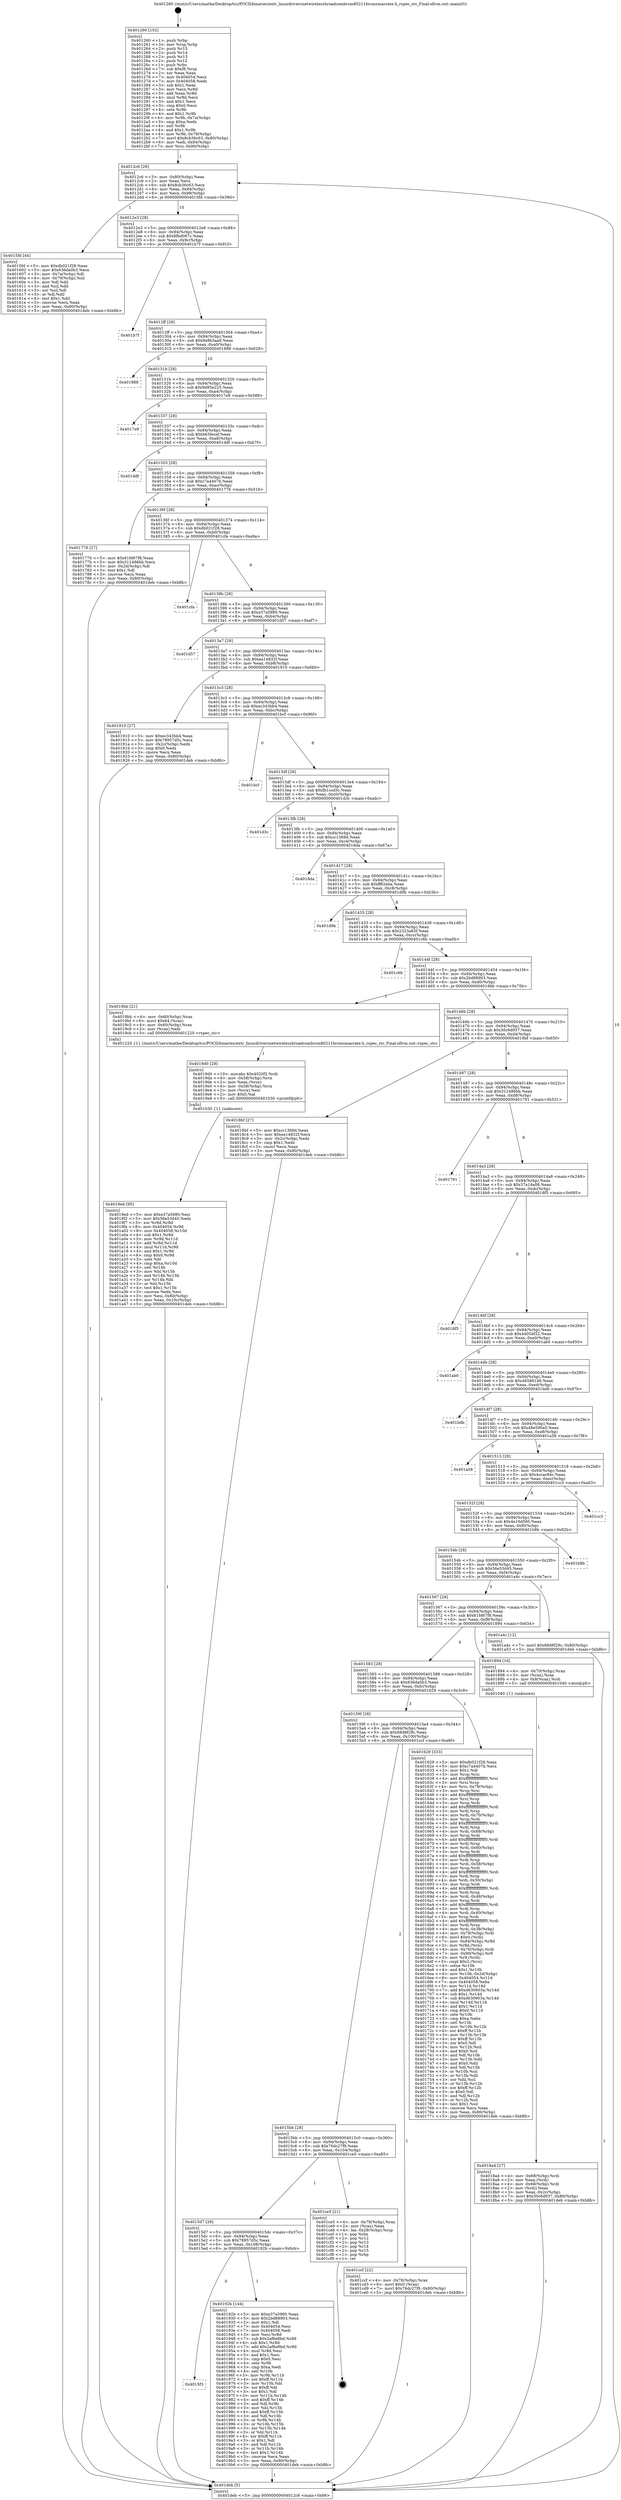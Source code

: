 digraph "0x401260" {
  label = "0x401260 (/mnt/c/Users/mathe/Desktop/tcc/POCII/binaries/extr_linuxdriversnetwirelessbroadcombrcm80211brcmsmacrate.h_rspec_stc_Final-ollvm.out::main(0))"
  labelloc = "t"
  node[shape=record]

  Entry [label="",width=0.3,height=0.3,shape=circle,fillcolor=black,style=filled]
  "0x4012c6" [label="{
     0x4012c6 [29]\l
     | [instrs]\l
     &nbsp;&nbsp;0x4012c6 \<+3\>: mov -0x80(%rbp),%eax\l
     &nbsp;&nbsp;0x4012c9 \<+2\>: mov %eax,%ecx\l
     &nbsp;&nbsp;0x4012cb \<+6\>: sub $0x8cb36c63,%ecx\l
     &nbsp;&nbsp;0x4012d1 \<+6\>: mov %eax,-0x94(%rbp)\l
     &nbsp;&nbsp;0x4012d7 \<+6\>: mov %ecx,-0x98(%rbp)\l
     &nbsp;&nbsp;0x4012dd \<+6\>: je 00000000004015fd \<main+0x39d\>\l
  }"]
  "0x4015fd" [label="{
     0x4015fd [44]\l
     | [instrs]\l
     &nbsp;&nbsp;0x4015fd \<+5\>: mov $0xdb021f28,%eax\l
     &nbsp;&nbsp;0x401602 \<+5\>: mov $0x636da0b3,%ecx\l
     &nbsp;&nbsp;0x401607 \<+3\>: mov -0x7a(%rbp),%dl\l
     &nbsp;&nbsp;0x40160a \<+4\>: mov -0x79(%rbp),%sil\l
     &nbsp;&nbsp;0x40160e \<+3\>: mov %dl,%dil\l
     &nbsp;&nbsp;0x401611 \<+3\>: and %sil,%dil\l
     &nbsp;&nbsp;0x401614 \<+3\>: xor %sil,%dl\l
     &nbsp;&nbsp;0x401617 \<+3\>: or %dl,%dil\l
     &nbsp;&nbsp;0x40161a \<+4\>: test $0x1,%dil\l
     &nbsp;&nbsp;0x40161e \<+3\>: cmovne %ecx,%eax\l
     &nbsp;&nbsp;0x401621 \<+3\>: mov %eax,-0x80(%rbp)\l
     &nbsp;&nbsp;0x401624 \<+5\>: jmp 0000000000401deb \<main+0xb8b\>\l
  }"]
  "0x4012e3" [label="{
     0x4012e3 [28]\l
     | [instrs]\l
     &nbsp;&nbsp;0x4012e3 \<+5\>: jmp 00000000004012e8 \<main+0x88\>\l
     &nbsp;&nbsp;0x4012e8 \<+6\>: mov -0x94(%rbp),%eax\l
     &nbsp;&nbsp;0x4012ee \<+5\>: sub $0x8fbd087c,%eax\l
     &nbsp;&nbsp;0x4012f3 \<+6\>: mov %eax,-0x9c(%rbp)\l
     &nbsp;&nbsp;0x4012f9 \<+6\>: je 0000000000401b7f \<main+0x91f\>\l
  }"]
  "0x401deb" [label="{
     0x401deb [5]\l
     | [instrs]\l
     &nbsp;&nbsp;0x401deb \<+5\>: jmp 00000000004012c6 \<main+0x66\>\l
  }"]
  "0x401260" [label="{
     0x401260 [102]\l
     | [instrs]\l
     &nbsp;&nbsp;0x401260 \<+1\>: push %rbp\l
     &nbsp;&nbsp;0x401261 \<+3\>: mov %rsp,%rbp\l
     &nbsp;&nbsp;0x401264 \<+2\>: push %r15\l
     &nbsp;&nbsp;0x401266 \<+2\>: push %r14\l
     &nbsp;&nbsp;0x401268 \<+2\>: push %r13\l
     &nbsp;&nbsp;0x40126a \<+2\>: push %r12\l
     &nbsp;&nbsp;0x40126c \<+1\>: push %rbx\l
     &nbsp;&nbsp;0x40126d \<+7\>: sub $0xf8,%rsp\l
     &nbsp;&nbsp;0x401274 \<+2\>: xor %eax,%eax\l
     &nbsp;&nbsp;0x401276 \<+7\>: mov 0x404054,%ecx\l
     &nbsp;&nbsp;0x40127d \<+7\>: mov 0x404058,%edx\l
     &nbsp;&nbsp;0x401284 \<+3\>: sub $0x1,%eax\l
     &nbsp;&nbsp;0x401287 \<+3\>: mov %ecx,%r8d\l
     &nbsp;&nbsp;0x40128a \<+3\>: add %eax,%r8d\l
     &nbsp;&nbsp;0x40128d \<+4\>: imul %r8d,%ecx\l
     &nbsp;&nbsp;0x401291 \<+3\>: and $0x1,%ecx\l
     &nbsp;&nbsp;0x401294 \<+3\>: cmp $0x0,%ecx\l
     &nbsp;&nbsp;0x401297 \<+4\>: sete %r9b\l
     &nbsp;&nbsp;0x40129b \<+4\>: and $0x1,%r9b\l
     &nbsp;&nbsp;0x40129f \<+4\>: mov %r9b,-0x7a(%rbp)\l
     &nbsp;&nbsp;0x4012a3 \<+3\>: cmp $0xa,%edx\l
     &nbsp;&nbsp;0x4012a6 \<+4\>: setl %r9b\l
     &nbsp;&nbsp;0x4012aa \<+4\>: and $0x1,%r9b\l
     &nbsp;&nbsp;0x4012ae \<+4\>: mov %r9b,-0x79(%rbp)\l
     &nbsp;&nbsp;0x4012b2 \<+7\>: movl $0x8cb36c63,-0x80(%rbp)\l
     &nbsp;&nbsp;0x4012b9 \<+6\>: mov %edi,-0x84(%rbp)\l
     &nbsp;&nbsp;0x4012bf \<+7\>: mov %rsi,-0x90(%rbp)\l
  }"]
  Exit [label="",width=0.3,height=0.3,shape=circle,fillcolor=black,style=filled,peripheries=2]
  "0x401b7f" [label="{
     0x401b7f\l
  }", style=dashed]
  "0x4012ff" [label="{
     0x4012ff [28]\l
     | [instrs]\l
     &nbsp;&nbsp;0x4012ff \<+5\>: jmp 0000000000401304 \<main+0xa4\>\l
     &nbsp;&nbsp;0x401304 \<+6\>: mov -0x94(%rbp),%eax\l
     &nbsp;&nbsp;0x40130a \<+5\>: sub $0x9a9b3aa9,%eax\l
     &nbsp;&nbsp;0x40130f \<+6\>: mov %eax,-0xa0(%rbp)\l
     &nbsp;&nbsp;0x401315 \<+6\>: je 0000000000401888 \<main+0x628\>\l
  }"]
  "0x4019ed" [label="{
     0x4019ed [95]\l
     | [instrs]\l
     &nbsp;&nbsp;0x4019ed \<+5\>: mov $0xe37a5980,%esi\l
     &nbsp;&nbsp;0x4019f2 \<+5\>: mov $0x56e53d45,%edx\l
     &nbsp;&nbsp;0x4019f7 \<+3\>: xor %r8d,%r8d\l
     &nbsp;&nbsp;0x4019fa \<+8\>: mov 0x404054,%r9d\l
     &nbsp;&nbsp;0x401a02 \<+8\>: mov 0x404058,%r10d\l
     &nbsp;&nbsp;0x401a0a \<+4\>: sub $0x1,%r8d\l
     &nbsp;&nbsp;0x401a0e \<+3\>: mov %r9d,%r11d\l
     &nbsp;&nbsp;0x401a11 \<+3\>: add %r8d,%r11d\l
     &nbsp;&nbsp;0x401a14 \<+4\>: imul %r11d,%r9d\l
     &nbsp;&nbsp;0x401a18 \<+4\>: and $0x1,%r9d\l
     &nbsp;&nbsp;0x401a1c \<+4\>: cmp $0x0,%r9d\l
     &nbsp;&nbsp;0x401a20 \<+3\>: sete %bl\l
     &nbsp;&nbsp;0x401a23 \<+4\>: cmp $0xa,%r10d\l
     &nbsp;&nbsp;0x401a27 \<+4\>: setl %r14b\l
     &nbsp;&nbsp;0x401a2b \<+3\>: mov %bl,%r15b\l
     &nbsp;&nbsp;0x401a2e \<+3\>: and %r14b,%r15b\l
     &nbsp;&nbsp;0x401a31 \<+3\>: xor %r14b,%bl\l
     &nbsp;&nbsp;0x401a34 \<+3\>: or %bl,%r15b\l
     &nbsp;&nbsp;0x401a37 \<+4\>: test $0x1,%r15b\l
     &nbsp;&nbsp;0x401a3b \<+3\>: cmovne %edx,%esi\l
     &nbsp;&nbsp;0x401a3e \<+3\>: mov %esi,-0x80(%rbp)\l
     &nbsp;&nbsp;0x401a41 \<+6\>: mov %eax,-0x10c(%rbp)\l
     &nbsp;&nbsp;0x401a47 \<+5\>: jmp 0000000000401deb \<main+0xb8b\>\l
  }"]
  "0x401888" [label="{
     0x401888\l
  }", style=dashed]
  "0x40131b" [label="{
     0x40131b [28]\l
     | [instrs]\l
     &nbsp;&nbsp;0x40131b \<+5\>: jmp 0000000000401320 \<main+0xc0\>\l
     &nbsp;&nbsp;0x401320 \<+6\>: mov -0x94(%rbp),%eax\l
     &nbsp;&nbsp;0x401326 \<+5\>: sub $0x9d85e225,%eax\l
     &nbsp;&nbsp;0x40132b \<+6\>: mov %eax,-0xa4(%rbp)\l
     &nbsp;&nbsp;0x401331 \<+6\>: je 00000000004017e9 \<main+0x589\>\l
  }"]
  "0x4019d0" [label="{
     0x4019d0 [29]\l
     | [instrs]\l
     &nbsp;&nbsp;0x4019d0 \<+10\>: movabs $0x4020f2,%rdi\l
     &nbsp;&nbsp;0x4019da \<+4\>: mov -0x58(%rbp),%rcx\l
     &nbsp;&nbsp;0x4019de \<+2\>: mov %eax,(%rcx)\l
     &nbsp;&nbsp;0x4019e0 \<+4\>: mov -0x58(%rbp),%rcx\l
     &nbsp;&nbsp;0x4019e4 \<+2\>: mov (%rcx),%esi\l
     &nbsp;&nbsp;0x4019e6 \<+2\>: mov $0x0,%al\l
     &nbsp;&nbsp;0x4019e8 \<+5\>: call 0000000000401030 \<printf@plt\>\l
     | [calls]\l
     &nbsp;&nbsp;0x401030 \{1\} (unknown)\l
  }"]
  "0x4017e9" [label="{
     0x4017e9\l
  }", style=dashed]
  "0x401337" [label="{
     0x401337 [28]\l
     | [instrs]\l
     &nbsp;&nbsp;0x401337 \<+5\>: jmp 000000000040133c \<main+0xdc\>\l
     &nbsp;&nbsp;0x40133c \<+6\>: mov -0x94(%rbp),%eax\l
     &nbsp;&nbsp;0x401342 \<+5\>: sub $0xb63fecef,%eax\l
     &nbsp;&nbsp;0x401347 \<+6\>: mov %eax,-0xa8(%rbp)\l
     &nbsp;&nbsp;0x40134d \<+6\>: je 0000000000401ddf \<main+0xb7f\>\l
  }"]
  "0x4015f3" [label="{
     0x4015f3\l
  }", style=dashed]
  "0x401ddf" [label="{
     0x401ddf\l
  }", style=dashed]
  "0x401353" [label="{
     0x401353 [28]\l
     | [instrs]\l
     &nbsp;&nbsp;0x401353 \<+5\>: jmp 0000000000401358 \<main+0xf8\>\l
     &nbsp;&nbsp;0x401358 \<+6\>: mov -0x94(%rbp),%eax\l
     &nbsp;&nbsp;0x40135e \<+5\>: sub $0xc7a4407b,%eax\l
     &nbsp;&nbsp;0x401363 \<+6\>: mov %eax,-0xac(%rbp)\l
     &nbsp;&nbsp;0x401369 \<+6\>: je 0000000000401776 \<main+0x516\>\l
  }"]
  "0x40192b" [label="{
     0x40192b [144]\l
     | [instrs]\l
     &nbsp;&nbsp;0x40192b \<+5\>: mov $0xe37a5980,%eax\l
     &nbsp;&nbsp;0x401930 \<+5\>: mov $0x2bd88903,%ecx\l
     &nbsp;&nbsp;0x401935 \<+2\>: mov $0x1,%dl\l
     &nbsp;&nbsp;0x401937 \<+7\>: mov 0x404054,%esi\l
     &nbsp;&nbsp;0x40193e \<+7\>: mov 0x404058,%edi\l
     &nbsp;&nbsp;0x401945 \<+3\>: mov %esi,%r8d\l
     &nbsp;&nbsp;0x401948 \<+7\>: sub $0x2af6e8bd,%r8d\l
     &nbsp;&nbsp;0x40194f \<+4\>: sub $0x1,%r8d\l
     &nbsp;&nbsp;0x401953 \<+7\>: add $0x2af6e8bd,%r8d\l
     &nbsp;&nbsp;0x40195a \<+4\>: imul %r8d,%esi\l
     &nbsp;&nbsp;0x40195e \<+3\>: and $0x1,%esi\l
     &nbsp;&nbsp;0x401961 \<+3\>: cmp $0x0,%esi\l
     &nbsp;&nbsp;0x401964 \<+4\>: sete %r9b\l
     &nbsp;&nbsp;0x401968 \<+3\>: cmp $0xa,%edi\l
     &nbsp;&nbsp;0x40196b \<+4\>: setl %r10b\l
     &nbsp;&nbsp;0x40196f \<+3\>: mov %r9b,%r11b\l
     &nbsp;&nbsp;0x401972 \<+4\>: xor $0xff,%r11b\l
     &nbsp;&nbsp;0x401976 \<+3\>: mov %r10b,%bl\l
     &nbsp;&nbsp;0x401979 \<+3\>: xor $0xff,%bl\l
     &nbsp;&nbsp;0x40197c \<+3\>: xor $0x1,%dl\l
     &nbsp;&nbsp;0x40197f \<+3\>: mov %r11b,%r14b\l
     &nbsp;&nbsp;0x401982 \<+4\>: and $0xff,%r14b\l
     &nbsp;&nbsp;0x401986 \<+3\>: and %dl,%r9b\l
     &nbsp;&nbsp;0x401989 \<+3\>: mov %bl,%r15b\l
     &nbsp;&nbsp;0x40198c \<+4\>: and $0xff,%r15b\l
     &nbsp;&nbsp;0x401990 \<+3\>: and %dl,%r10b\l
     &nbsp;&nbsp;0x401993 \<+3\>: or %r9b,%r14b\l
     &nbsp;&nbsp;0x401996 \<+3\>: or %r10b,%r15b\l
     &nbsp;&nbsp;0x401999 \<+3\>: xor %r15b,%r14b\l
     &nbsp;&nbsp;0x40199c \<+3\>: or %bl,%r11b\l
     &nbsp;&nbsp;0x40199f \<+4\>: xor $0xff,%r11b\l
     &nbsp;&nbsp;0x4019a3 \<+3\>: or $0x1,%dl\l
     &nbsp;&nbsp;0x4019a6 \<+3\>: and %dl,%r11b\l
     &nbsp;&nbsp;0x4019a9 \<+3\>: or %r11b,%r14b\l
     &nbsp;&nbsp;0x4019ac \<+4\>: test $0x1,%r14b\l
     &nbsp;&nbsp;0x4019b0 \<+3\>: cmovne %ecx,%eax\l
     &nbsp;&nbsp;0x4019b3 \<+3\>: mov %eax,-0x80(%rbp)\l
     &nbsp;&nbsp;0x4019b6 \<+5\>: jmp 0000000000401deb \<main+0xb8b\>\l
  }"]
  "0x401776" [label="{
     0x401776 [27]\l
     | [instrs]\l
     &nbsp;&nbsp;0x401776 \<+5\>: mov $0x61fd67f8,%eax\l
     &nbsp;&nbsp;0x40177b \<+5\>: mov $0x312486bb,%ecx\l
     &nbsp;&nbsp;0x401780 \<+3\>: mov -0x2d(%rbp),%dl\l
     &nbsp;&nbsp;0x401783 \<+3\>: test $0x1,%dl\l
     &nbsp;&nbsp;0x401786 \<+3\>: cmovne %ecx,%eax\l
     &nbsp;&nbsp;0x401789 \<+3\>: mov %eax,-0x80(%rbp)\l
     &nbsp;&nbsp;0x40178c \<+5\>: jmp 0000000000401deb \<main+0xb8b\>\l
  }"]
  "0x40136f" [label="{
     0x40136f [28]\l
     | [instrs]\l
     &nbsp;&nbsp;0x40136f \<+5\>: jmp 0000000000401374 \<main+0x114\>\l
     &nbsp;&nbsp;0x401374 \<+6\>: mov -0x94(%rbp),%eax\l
     &nbsp;&nbsp;0x40137a \<+5\>: sub $0xdb021f28,%eax\l
     &nbsp;&nbsp;0x40137f \<+6\>: mov %eax,-0xb0(%rbp)\l
     &nbsp;&nbsp;0x401385 \<+6\>: je 0000000000401cfa \<main+0xa9a\>\l
  }"]
  "0x4015d7" [label="{
     0x4015d7 [28]\l
     | [instrs]\l
     &nbsp;&nbsp;0x4015d7 \<+5\>: jmp 00000000004015dc \<main+0x37c\>\l
     &nbsp;&nbsp;0x4015dc \<+6\>: mov -0x94(%rbp),%eax\l
     &nbsp;&nbsp;0x4015e2 \<+5\>: sub $0x78957d5c,%eax\l
     &nbsp;&nbsp;0x4015e7 \<+6\>: mov %eax,-0x108(%rbp)\l
     &nbsp;&nbsp;0x4015ed \<+6\>: je 000000000040192b \<main+0x6cb\>\l
  }"]
  "0x401cfa" [label="{
     0x401cfa\l
  }", style=dashed]
  "0x40138b" [label="{
     0x40138b [28]\l
     | [instrs]\l
     &nbsp;&nbsp;0x40138b \<+5\>: jmp 0000000000401390 \<main+0x130\>\l
     &nbsp;&nbsp;0x401390 \<+6\>: mov -0x94(%rbp),%eax\l
     &nbsp;&nbsp;0x401396 \<+5\>: sub $0xe37a5980,%eax\l
     &nbsp;&nbsp;0x40139b \<+6\>: mov %eax,-0xb4(%rbp)\l
     &nbsp;&nbsp;0x4013a1 \<+6\>: je 0000000000401d57 \<main+0xaf7\>\l
  }"]
  "0x401ce5" [label="{
     0x401ce5 [21]\l
     | [instrs]\l
     &nbsp;&nbsp;0x401ce5 \<+4\>: mov -0x78(%rbp),%rax\l
     &nbsp;&nbsp;0x401ce9 \<+2\>: mov (%rax),%eax\l
     &nbsp;&nbsp;0x401ceb \<+4\>: lea -0x28(%rbp),%rsp\l
     &nbsp;&nbsp;0x401cef \<+1\>: pop %rbx\l
     &nbsp;&nbsp;0x401cf0 \<+2\>: pop %r12\l
     &nbsp;&nbsp;0x401cf2 \<+2\>: pop %r13\l
     &nbsp;&nbsp;0x401cf4 \<+2\>: pop %r14\l
     &nbsp;&nbsp;0x401cf6 \<+2\>: pop %r15\l
     &nbsp;&nbsp;0x401cf8 \<+1\>: pop %rbp\l
     &nbsp;&nbsp;0x401cf9 \<+1\>: ret\l
  }"]
  "0x401d57" [label="{
     0x401d57\l
  }", style=dashed]
  "0x4013a7" [label="{
     0x4013a7 [28]\l
     | [instrs]\l
     &nbsp;&nbsp;0x4013a7 \<+5\>: jmp 00000000004013ac \<main+0x14c\>\l
     &nbsp;&nbsp;0x4013ac \<+6\>: mov -0x94(%rbp),%eax\l
     &nbsp;&nbsp;0x4013b2 \<+5\>: sub $0xea14832f,%eax\l
     &nbsp;&nbsp;0x4013b7 \<+6\>: mov %eax,-0xb8(%rbp)\l
     &nbsp;&nbsp;0x4013bd \<+6\>: je 0000000000401910 \<main+0x6b0\>\l
  }"]
  "0x4015bb" [label="{
     0x4015bb [28]\l
     | [instrs]\l
     &nbsp;&nbsp;0x4015bb \<+5\>: jmp 00000000004015c0 \<main+0x360\>\l
     &nbsp;&nbsp;0x4015c0 \<+6\>: mov -0x94(%rbp),%eax\l
     &nbsp;&nbsp;0x4015c6 \<+5\>: sub $0x76dc27f9,%eax\l
     &nbsp;&nbsp;0x4015cb \<+6\>: mov %eax,-0x104(%rbp)\l
     &nbsp;&nbsp;0x4015d1 \<+6\>: je 0000000000401ce5 \<main+0xa85\>\l
  }"]
  "0x401910" [label="{
     0x401910 [27]\l
     | [instrs]\l
     &nbsp;&nbsp;0x401910 \<+5\>: mov $0xec343bb4,%eax\l
     &nbsp;&nbsp;0x401915 \<+5\>: mov $0x78957d5c,%ecx\l
     &nbsp;&nbsp;0x40191a \<+3\>: mov -0x2c(%rbp),%edx\l
     &nbsp;&nbsp;0x40191d \<+3\>: cmp $0x0,%edx\l
     &nbsp;&nbsp;0x401920 \<+3\>: cmove %ecx,%eax\l
     &nbsp;&nbsp;0x401923 \<+3\>: mov %eax,-0x80(%rbp)\l
     &nbsp;&nbsp;0x401926 \<+5\>: jmp 0000000000401deb \<main+0xb8b\>\l
  }"]
  "0x4013c3" [label="{
     0x4013c3 [28]\l
     | [instrs]\l
     &nbsp;&nbsp;0x4013c3 \<+5\>: jmp 00000000004013c8 \<main+0x168\>\l
     &nbsp;&nbsp;0x4013c8 \<+6\>: mov -0x94(%rbp),%eax\l
     &nbsp;&nbsp;0x4013ce \<+5\>: sub $0xec343bb4,%eax\l
     &nbsp;&nbsp;0x4013d3 \<+6\>: mov %eax,-0xbc(%rbp)\l
     &nbsp;&nbsp;0x4013d9 \<+6\>: je 0000000000401bcf \<main+0x96f\>\l
  }"]
  "0x401ccf" [label="{
     0x401ccf [22]\l
     | [instrs]\l
     &nbsp;&nbsp;0x401ccf \<+4\>: mov -0x78(%rbp),%rax\l
     &nbsp;&nbsp;0x401cd3 \<+6\>: movl $0x0,(%rax)\l
     &nbsp;&nbsp;0x401cd9 \<+7\>: movl $0x76dc27f9,-0x80(%rbp)\l
     &nbsp;&nbsp;0x401ce0 \<+5\>: jmp 0000000000401deb \<main+0xb8b\>\l
  }"]
  "0x401bcf" [label="{
     0x401bcf\l
  }", style=dashed]
  "0x4013df" [label="{
     0x4013df [28]\l
     | [instrs]\l
     &nbsp;&nbsp;0x4013df \<+5\>: jmp 00000000004013e4 \<main+0x184\>\l
     &nbsp;&nbsp;0x4013e4 \<+6\>: mov -0x94(%rbp),%eax\l
     &nbsp;&nbsp;0x4013ea \<+5\>: sub $0xfb1ccd5c,%eax\l
     &nbsp;&nbsp;0x4013ef \<+6\>: mov %eax,-0xc0(%rbp)\l
     &nbsp;&nbsp;0x4013f5 \<+6\>: je 0000000000401d3c \<main+0xadc\>\l
  }"]
  "0x4018a4" [label="{
     0x4018a4 [27]\l
     | [instrs]\l
     &nbsp;&nbsp;0x4018a4 \<+4\>: mov -0x68(%rbp),%rdi\l
     &nbsp;&nbsp;0x4018a8 \<+2\>: mov %eax,(%rdi)\l
     &nbsp;&nbsp;0x4018aa \<+4\>: mov -0x68(%rbp),%rdi\l
     &nbsp;&nbsp;0x4018ae \<+2\>: mov (%rdi),%eax\l
     &nbsp;&nbsp;0x4018b0 \<+3\>: mov %eax,-0x2c(%rbp)\l
     &nbsp;&nbsp;0x4018b3 \<+7\>: movl $0x30c6d937,-0x80(%rbp)\l
     &nbsp;&nbsp;0x4018ba \<+5\>: jmp 0000000000401deb \<main+0xb8b\>\l
  }"]
  "0x401d3c" [label="{
     0x401d3c\l
  }", style=dashed]
  "0x4013fb" [label="{
     0x4013fb [28]\l
     | [instrs]\l
     &nbsp;&nbsp;0x4013fb \<+5\>: jmp 0000000000401400 \<main+0x1a0\>\l
     &nbsp;&nbsp;0x401400 \<+6\>: mov -0x94(%rbp),%eax\l
     &nbsp;&nbsp;0x401406 \<+5\>: sub $0xcc1368d,%eax\l
     &nbsp;&nbsp;0x40140b \<+6\>: mov %eax,-0xc4(%rbp)\l
     &nbsp;&nbsp;0x401411 \<+6\>: je 00000000004018da \<main+0x67a\>\l
  }"]
  "0x40159f" [label="{
     0x40159f [28]\l
     | [instrs]\l
     &nbsp;&nbsp;0x40159f \<+5\>: jmp 00000000004015a4 \<main+0x344\>\l
     &nbsp;&nbsp;0x4015a4 \<+6\>: mov -0x94(%rbp),%eax\l
     &nbsp;&nbsp;0x4015aa \<+5\>: sub $0x68d8f29c,%eax\l
     &nbsp;&nbsp;0x4015af \<+6\>: mov %eax,-0x100(%rbp)\l
     &nbsp;&nbsp;0x4015b5 \<+6\>: je 0000000000401ccf \<main+0xa6f\>\l
  }"]
  "0x4018da" [label="{
     0x4018da\l
  }", style=dashed]
  "0x401417" [label="{
     0x401417 [28]\l
     | [instrs]\l
     &nbsp;&nbsp;0x401417 \<+5\>: jmp 000000000040141c \<main+0x1bc\>\l
     &nbsp;&nbsp;0x40141c \<+6\>: mov -0x94(%rbp),%eax\l
     &nbsp;&nbsp;0x401422 \<+5\>: sub $0xff62eba,%eax\l
     &nbsp;&nbsp;0x401427 \<+6\>: mov %eax,-0xc8(%rbp)\l
     &nbsp;&nbsp;0x40142d \<+6\>: je 0000000000401d9b \<main+0xb3b\>\l
  }"]
  "0x401629" [label="{
     0x401629 [333]\l
     | [instrs]\l
     &nbsp;&nbsp;0x401629 \<+5\>: mov $0xdb021f28,%eax\l
     &nbsp;&nbsp;0x40162e \<+5\>: mov $0xc7a4407b,%ecx\l
     &nbsp;&nbsp;0x401633 \<+2\>: mov $0x1,%dl\l
     &nbsp;&nbsp;0x401635 \<+3\>: mov %rsp,%rsi\l
     &nbsp;&nbsp;0x401638 \<+4\>: add $0xfffffffffffffff0,%rsi\l
     &nbsp;&nbsp;0x40163c \<+3\>: mov %rsi,%rsp\l
     &nbsp;&nbsp;0x40163f \<+4\>: mov %rsi,-0x78(%rbp)\l
     &nbsp;&nbsp;0x401643 \<+3\>: mov %rsp,%rsi\l
     &nbsp;&nbsp;0x401646 \<+4\>: add $0xfffffffffffffff0,%rsi\l
     &nbsp;&nbsp;0x40164a \<+3\>: mov %rsi,%rsp\l
     &nbsp;&nbsp;0x40164d \<+3\>: mov %rsp,%rdi\l
     &nbsp;&nbsp;0x401650 \<+4\>: add $0xfffffffffffffff0,%rdi\l
     &nbsp;&nbsp;0x401654 \<+3\>: mov %rdi,%rsp\l
     &nbsp;&nbsp;0x401657 \<+4\>: mov %rdi,-0x70(%rbp)\l
     &nbsp;&nbsp;0x40165b \<+3\>: mov %rsp,%rdi\l
     &nbsp;&nbsp;0x40165e \<+4\>: add $0xfffffffffffffff0,%rdi\l
     &nbsp;&nbsp;0x401662 \<+3\>: mov %rdi,%rsp\l
     &nbsp;&nbsp;0x401665 \<+4\>: mov %rdi,-0x68(%rbp)\l
     &nbsp;&nbsp;0x401669 \<+3\>: mov %rsp,%rdi\l
     &nbsp;&nbsp;0x40166c \<+4\>: add $0xfffffffffffffff0,%rdi\l
     &nbsp;&nbsp;0x401670 \<+3\>: mov %rdi,%rsp\l
     &nbsp;&nbsp;0x401673 \<+4\>: mov %rdi,-0x60(%rbp)\l
     &nbsp;&nbsp;0x401677 \<+3\>: mov %rsp,%rdi\l
     &nbsp;&nbsp;0x40167a \<+4\>: add $0xfffffffffffffff0,%rdi\l
     &nbsp;&nbsp;0x40167e \<+3\>: mov %rdi,%rsp\l
     &nbsp;&nbsp;0x401681 \<+4\>: mov %rdi,-0x58(%rbp)\l
     &nbsp;&nbsp;0x401685 \<+3\>: mov %rsp,%rdi\l
     &nbsp;&nbsp;0x401688 \<+4\>: add $0xfffffffffffffff0,%rdi\l
     &nbsp;&nbsp;0x40168c \<+3\>: mov %rdi,%rsp\l
     &nbsp;&nbsp;0x40168f \<+4\>: mov %rdi,-0x50(%rbp)\l
     &nbsp;&nbsp;0x401693 \<+3\>: mov %rsp,%rdi\l
     &nbsp;&nbsp;0x401696 \<+4\>: add $0xfffffffffffffff0,%rdi\l
     &nbsp;&nbsp;0x40169a \<+3\>: mov %rdi,%rsp\l
     &nbsp;&nbsp;0x40169d \<+4\>: mov %rdi,-0x48(%rbp)\l
     &nbsp;&nbsp;0x4016a1 \<+3\>: mov %rsp,%rdi\l
     &nbsp;&nbsp;0x4016a4 \<+4\>: add $0xfffffffffffffff0,%rdi\l
     &nbsp;&nbsp;0x4016a8 \<+3\>: mov %rdi,%rsp\l
     &nbsp;&nbsp;0x4016ab \<+4\>: mov %rdi,-0x40(%rbp)\l
     &nbsp;&nbsp;0x4016af \<+3\>: mov %rsp,%rdi\l
     &nbsp;&nbsp;0x4016b2 \<+4\>: add $0xfffffffffffffff0,%rdi\l
     &nbsp;&nbsp;0x4016b6 \<+3\>: mov %rdi,%rsp\l
     &nbsp;&nbsp;0x4016b9 \<+4\>: mov %rdi,-0x38(%rbp)\l
     &nbsp;&nbsp;0x4016bd \<+4\>: mov -0x78(%rbp),%rdi\l
     &nbsp;&nbsp;0x4016c1 \<+6\>: movl $0x0,(%rdi)\l
     &nbsp;&nbsp;0x4016c7 \<+7\>: mov -0x84(%rbp),%r8d\l
     &nbsp;&nbsp;0x4016ce \<+3\>: mov %r8d,(%rsi)\l
     &nbsp;&nbsp;0x4016d1 \<+4\>: mov -0x70(%rbp),%rdi\l
     &nbsp;&nbsp;0x4016d5 \<+7\>: mov -0x90(%rbp),%r9\l
     &nbsp;&nbsp;0x4016dc \<+3\>: mov %r9,(%rdi)\l
     &nbsp;&nbsp;0x4016df \<+3\>: cmpl $0x2,(%rsi)\l
     &nbsp;&nbsp;0x4016e2 \<+4\>: setne %r10b\l
     &nbsp;&nbsp;0x4016e6 \<+4\>: and $0x1,%r10b\l
     &nbsp;&nbsp;0x4016ea \<+4\>: mov %r10b,-0x2d(%rbp)\l
     &nbsp;&nbsp;0x4016ee \<+8\>: mov 0x404054,%r11d\l
     &nbsp;&nbsp;0x4016f6 \<+7\>: mov 0x404058,%ebx\l
     &nbsp;&nbsp;0x4016fd \<+3\>: mov %r11d,%r14d\l
     &nbsp;&nbsp;0x401700 \<+7\>: add $0xd630903a,%r14d\l
     &nbsp;&nbsp;0x401707 \<+4\>: sub $0x1,%r14d\l
     &nbsp;&nbsp;0x40170b \<+7\>: sub $0xd630903a,%r14d\l
     &nbsp;&nbsp;0x401712 \<+4\>: imul %r14d,%r11d\l
     &nbsp;&nbsp;0x401716 \<+4\>: and $0x1,%r11d\l
     &nbsp;&nbsp;0x40171a \<+4\>: cmp $0x0,%r11d\l
     &nbsp;&nbsp;0x40171e \<+4\>: sete %r10b\l
     &nbsp;&nbsp;0x401722 \<+3\>: cmp $0xa,%ebx\l
     &nbsp;&nbsp;0x401725 \<+4\>: setl %r15b\l
     &nbsp;&nbsp;0x401729 \<+3\>: mov %r10b,%r12b\l
     &nbsp;&nbsp;0x40172c \<+4\>: xor $0xff,%r12b\l
     &nbsp;&nbsp;0x401730 \<+3\>: mov %r15b,%r13b\l
     &nbsp;&nbsp;0x401733 \<+4\>: xor $0xff,%r13b\l
     &nbsp;&nbsp;0x401737 \<+3\>: xor $0x0,%dl\l
     &nbsp;&nbsp;0x40173a \<+3\>: mov %r12b,%sil\l
     &nbsp;&nbsp;0x40173d \<+4\>: and $0x0,%sil\l
     &nbsp;&nbsp;0x401741 \<+3\>: and %dl,%r10b\l
     &nbsp;&nbsp;0x401744 \<+3\>: mov %r13b,%dil\l
     &nbsp;&nbsp;0x401747 \<+4\>: and $0x0,%dil\l
     &nbsp;&nbsp;0x40174b \<+3\>: and %dl,%r15b\l
     &nbsp;&nbsp;0x40174e \<+3\>: or %r10b,%sil\l
     &nbsp;&nbsp;0x401751 \<+3\>: or %r15b,%dil\l
     &nbsp;&nbsp;0x401754 \<+3\>: xor %dil,%sil\l
     &nbsp;&nbsp;0x401757 \<+3\>: or %r13b,%r12b\l
     &nbsp;&nbsp;0x40175a \<+4\>: xor $0xff,%r12b\l
     &nbsp;&nbsp;0x40175e \<+3\>: or $0x0,%dl\l
     &nbsp;&nbsp;0x401761 \<+3\>: and %dl,%r12b\l
     &nbsp;&nbsp;0x401764 \<+3\>: or %r12b,%sil\l
     &nbsp;&nbsp;0x401767 \<+4\>: test $0x1,%sil\l
     &nbsp;&nbsp;0x40176b \<+3\>: cmovne %ecx,%eax\l
     &nbsp;&nbsp;0x40176e \<+3\>: mov %eax,-0x80(%rbp)\l
     &nbsp;&nbsp;0x401771 \<+5\>: jmp 0000000000401deb \<main+0xb8b\>\l
  }"]
  "0x401d9b" [label="{
     0x401d9b\l
  }", style=dashed]
  "0x401433" [label="{
     0x401433 [28]\l
     | [instrs]\l
     &nbsp;&nbsp;0x401433 \<+5\>: jmp 0000000000401438 \<main+0x1d8\>\l
     &nbsp;&nbsp;0x401438 \<+6\>: mov -0x94(%rbp),%eax\l
     &nbsp;&nbsp;0x40143e \<+5\>: sub $0x2323a83f,%eax\l
     &nbsp;&nbsp;0x401443 \<+6\>: mov %eax,-0xcc(%rbp)\l
     &nbsp;&nbsp;0x401449 \<+6\>: je 0000000000401c6b \<main+0xa0b\>\l
  }"]
  "0x401583" [label="{
     0x401583 [28]\l
     | [instrs]\l
     &nbsp;&nbsp;0x401583 \<+5\>: jmp 0000000000401588 \<main+0x328\>\l
     &nbsp;&nbsp;0x401588 \<+6\>: mov -0x94(%rbp),%eax\l
     &nbsp;&nbsp;0x40158e \<+5\>: sub $0x636da0b3,%eax\l
     &nbsp;&nbsp;0x401593 \<+6\>: mov %eax,-0xfc(%rbp)\l
     &nbsp;&nbsp;0x401599 \<+6\>: je 0000000000401629 \<main+0x3c9\>\l
  }"]
  "0x401c6b" [label="{
     0x401c6b\l
  }", style=dashed]
  "0x40144f" [label="{
     0x40144f [28]\l
     | [instrs]\l
     &nbsp;&nbsp;0x40144f \<+5\>: jmp 0000000000401454 \<main+0x1f4\>\l
     &nbsp;&nbsp;0x401454 \<+6\>: mov -0x94(%rbp),%eax\l
     &nbsp;&nbsp;0x40145a \<+5\>: sub $0x2bd88903,%eax\l
     &nbsp;&nbsp;0x40145f \<+6\>: mov %eax,-0xd0(%rbp)\l
     &nbsp;&nbsp;0x401465 \<+6\>: je 00000000004019bb \<main+0x75b\>\l
  }"]
  "0x401894" [label="{
     0x401894 [16]\l
     | [instrs]\l
     &nbsp;&nbsp;0x401894 \<+4\>: mov -0x70(%rbp),%rax\l
     &nbsp;&nbsp;0x401898 \<+3\>: mov (%rax),%rax\l
     &nbsp;&nbsp;0x40189b \<+4\>: mov 0x8(%rax),%rdi\l
     &nbsp;&nbsp;0x40189f \<+5\>: call 0000000000401040 \<atoi@plt\>\l
     | [calls]\l
     &nbsp;&nbsp;0x401040 \{1\} (unknown)\l
  }"]
  "0x4019bb" [label="{
     0x4019bb [21]\l
     | [instrs]\l
     &nbsp;&nbsp;0x4019bb \<+4\>: mov -0x60(%rbp),%rax\l
     &nbsp;&nbsp;0x4019bf \<+6\>: movl $0x64,(%rax)\l
     &nbsp;&nbsp;0x4019c5 \<+4\>: mov -0x60(%rbp),%rax\l
     &nbsp;&nbsp;0x4019c9 \<+2\>: mov (%rax),%edi\l
     &nbsp;&nbsp;0x4019cb \<+5\>: call 0000000000401220 \<rspec_stc\>\l
     | [calls]\l
     &nbsp;&nbsp;0x401220 \{1\} (/mnt/c/Users/mathe/Desktop/tcc/POCII/binaries/extr_linuxdriversnetwirelessbroadcombrcm80211brcmsmacrate.h_rspec_stc_Final-ollvm.out::rspec_stc)\l
  }"]
  "0x40146b" [label="{
     0x40146b [28]\l
     | [instrs]\l
     &nbsp;&nbsp;0x40146b \<+5\>: jmp 0000000000401470 \<main+0x210\>\l
     &nbsp;&nbsp;0x401470 \<+6\>: mov -0x94(%rbp),%eax\l
     &nbsp;&nbsp;0x401476 \<+5\>: sub $0x30c6d937,%eax\l
     &nbsp;&nbsp;0x40147b \<+6\>: mov %eax,-0xd4(%rbp)\l
     &nbsp;&nbsp;0x401481 \<+6\>: je 00000000004018bf \<main+0x65f\>\l
  }"]
  "0x401567" [label="{
     0x401567 [28]\l
     | [instrs]\l
     &nbsp;&nbsp;0x401567 \<+5\>: jmp 000000000040156c \<main+0x30c\>\l
     &nbsp;&nbsp;0x40156c \<+6\>: mov -0x94(%rbp),%eax\l
     &nbsp;&nbsp;0x401572 \<+5\>: sub $0x61fd67f8,%eax\l
     &nbsp;&nbsp;0x401577 \<+6\>: mov %eax,-0xf8(%rbp)\l
     &nbsp;&nbsp;0x40157d \<+6\>: je 0000000000401894 \<main+0x634\>\l
  }"]
  "0x4018bf" [label="{
     0x4018bf [27]\l
     | [instrs]\l
     &nbsp;&nbsp;0x4018bf \<+5\>: mov $0xcc1368d,%eax\l
     &nbsp;&nbsp;0x4018c4 \<+5\>: mov $0xea14832f,%ecx\l
     &nbsp;&nbsp;0x4018c9 \<+3\>: mov -0x2c(%rbp),%edx\l
     &nbsp;&nbsp;0x4018cc \<+3\>: cmp $0x1,%edx\l
     &nbsp;&nbsp;0x4018cf \<+3\>: cmovl %ecx,%eax\l
     &nbsp;&nbsp;0x4018d2 \<+3\>: mov %eax,-0x80(%rbp)\l
     &nbsp;&nbsp;0x4018d5 \<+5\>: jmp 0000000000401deb \<main+0xb8b\>\l
  }"]
  "0x401487" [label="{
     0x401487 [28]\l
     | [instrs]\l
     &nbsp;&nbsp;0x401487 \<+5\>: jmp 000000000040148c \<main+0x22c\>\l
     &nbsp;&nbsp;0x40148c \<+6\>: mov -0x94(%rbp),%eax\l
     &nbsp;&nbsp;0x401492 \<+5\>: sub $0x312486bb,%eax\l
     &nbsp;&nbsp;0x401497 \<+6\>: mov %eax,-0xd8(%rbp)\l
     &nbsp;&nbsp;0x40149d \<+6\>: je 0000000000401791 \<main+0x531\>\l
  }"]
  "0x401a4c" [label="{
     0x401a4c [12]\l
     | [instrs]\l
     &nbsp;&nbsp;0x401a4c \<+7\>: movl $0x68d8f29c,-0x80(%rbp)\l
     &nbsp;&nbsp;0x401a53 \<+5\>: jmp 0000000000401deb \<main+0xb8b\>\l
  }"]
  "0x401791" [label="{
     0x401791\l
  }", style=dashed]
  "0x4014a3" [label="{
     0x4014a3 [28]\l
     | [instrs]\l
     &nbsp;&nbsp;0x4014a3 \<+5\>: jmp 00000000004014a8 \<main+0x248\>\l
     &nbsp;&nbsp;0x4014a8 \<+6\>: mov -0x94(%rbp),%eax\l
     &nbsp;&nbsp;0x4014ae \<+5\>: sub $0x37a14a08,%eax\l
     &nbsp;&nbsp;0x4014b3 \<+6\>: mov %eax,-0xdc(%rbp)\l
     &nbsp;&nbsp;0x4014b9 \<+6\>: je 00000000004018f5 \<main+0x695\>\l
  }"]
  "0x40154b" [label="{
     0x40154b [28]\l
     | [instrs]\l
     &nbsp;&nbsp;0x40154b \<+5\>: jmp 0000000000401550 \<main+0x2f0\>\l
     &nbsp;&nbsp;0x401550 \<+6\>: mov -0x94(%rbp),%eax\l
     &nbsp;&nbsp;0x401556 \<+5\>: sub $0x56e53d45,%eax\l
     &nbsp;&nbsp;0x40155b \<+6\>: mov %eax,-0xf4(%rbp)\l
     &nbsp;&nbsp;0x401561 \<+6\>: je 0000000000401a4c \<main+0x7ec\>\l
  }"]
  "0x4018f5" [label="{
     0x4018f5\l
  }", style=dashed]
  "0x4014bf" [label="{
     0x4014bf [28]\l
     | [instrs]\l
     &nbsp;&nbsp;0x4014bf \<+5\>: jmp 00000000004014c4 \<main+0x264\>\l
     &nbsp;&nbsp;0x4014c4 \<+6\>: mov -0x94(%rbp),%eax\l
     &nbsp;&nbsp;0x4014ca \<+5\>: sub $0x4405df22,%eax\l
     &nbsp;&nbsp;0x4014cf \<+6\>: mov %eax,-0xe0(%rbp)\l
     &nbsp;&nbsp;0x4014d5 \<+6\>: je 0000000000401ab0 \<main+0x850\>\l
  }"]
  "0x401b8b" [label="{
     0x401b8b\l
  }", style=dashed]
  "0x401ab0" [label="{
     0x401ab0\l
  }", style=dashed]
  "0x4014db" [label="{
     0x4014db [28]\l
     | [instrs]\l
     &nbsp;&nbsp;0x4014db \<+5\>: jmp 00000000004014e0 \<main+0x280\>\l
     &nbsp;&nbsp;0x4014e0 \<+6\>: mov -0x94(%rbp),%eax\l
     &nbsp;&nbsp;0x4014e6 \<+5\>: sub $0x46588146,%eax\l
     &nbsp;&nbsp;0x4014eb \<+6\>: mov %eax,-0xe4(%rbp)\l
     &nbsp;&nbsp;0x4014f1 \<+6\>: je 0000000000401bdb \<main+0x97b\>\l
  }"]
  "0x40152f" [label="{
     0x40152f [28]\l
     | [instrs]\l
     &nbsp;&nbsp;0x40152f \<+5\>: jmp 0000000000401534 \<main+0x2d4\>\l
     &nbsp;&nbsp;0x401534 \<+6\>: mov -0x94(%rbp),%eax\l
     &nbsp;&nbsp;0x40153a \<+5\>: sub $0x4e16d560,%eax\l
     &nbsp;&nbsp;0x40153f \<+6\>: mov %eax,-0xf0(%rbp)\l
     &nbsp;&nbsp;0x401545 \<+6\>: je 0000000000401b8b \<main+0x92b\>\l
  }"]
  "0x401bdb" [label="{
     0x401bdb\l
  }", style=dashed]
  "0x4014f7" [label="{
     0x4014f7 [28]\l
     | [instrs]\l
     &nbsp;&nbsp;0x4014f7 \<+5\>: jmp 00000000004014fc \<main+0x29c\>\l
     &nbsp;&nbsp;0x4014fc \<+6\>: mov -0x94(%rbp),%eax\l
     &nbsp;&nbsp;0x401502 \<+5\>: sub $0x48e590a5,%eax\l
     &nbsp;&nbsp;0x401507 \<+6\>: mov %eax,-0xe8(%rbp)\l
     &nbsp;&nbsp;0x40150d \<+6\>: je 0000000000401a58 \<main+0x7f8\>\l
  }"]
  "0x401cc3" [label="{
     0x401cc3\l
  }", style=dashed]
  "0x401a58" [label="{
     0x401a58\l
  }", style=dashed]
  "0x401513" [label="{
     0x401513 [28]\l
     | [instrs]\l
     &nbsp;&nbsp;0x401513 \<+5\>: jmp 0000000000401518 \<main+0x2b8\>\l
     &nbsp;&nbsp;0x401518 \<+6\>: mov -0x94(%rbp),%eax\l
     &nbsp;&nbsp;0x40151e \<+5\>: sub $0x4ccac84c,%eax\l
     &nbsp;&nbsp;0x401523 \<+6\>: mov %eax,-0xec(%rbp)\l
     &nbsp;&nbsp;0x401529 \<+6\>: je 0000000000401cc3 \<main+0xa63\>\l
  }"]
  Entry -> "0x401260" [label=" 1"]
  "0x4012c6" -> "0x4015fd" [label=" 1"]
  "0x4012c6" -> "0x4012e3" [label=" 10"]
  "0x4015fd" -> "0x401deb" [label=" 1"]
  "0x401260" -> "0x4012c6" [label=" 1"]
  "0x401deb" -> "0x4012c6" [label=" 10"]
  "0x401ce5" -> Exit [label=" 1"]
  "0x4012e3" -> "0x401b7f" [label=" 0"]
  "0x4012e3" -> "0x4012ff" [label=" 10"]
  "0x401ccf" -> "0x401deb" [label=" 1"]
  "0x4012ff" -> "0x401888" [label=" 0"]
  "0x4012ff" -> "0x40131b" [label=" 10"]
  "0x401a4c" -> "0x401deb" [label=" 1"]
  "0x40131b" -> "0x4017e9" [label=" 0"]
  "0x40131b" -> "0x401337" [label=" 10"]
  "0x4019ed" -> "0x401deb" [label=" 1"]
  "0x401337" -> "0x401ddf" [label=" 0"]
  "0x401337" -> "0x401353" [label=" 10"]
  "0x4019d0" -> "0x4019ed" [label=" 1"]
  "0x401353" -> "0x401776" [label=" 1"]
  "0x401353" -> "0x40136f" [label=" 9"]
  "0x4019bb" -> "0x4019d0" [label=" 1"]
  "0x40136f" -> "0x401cfa" [label=" 0"]
  "0x40136f" -> "0x40138b" [label=" 9"]
  "0x4015d7" -> "0x4015f3" [label=" 0"]
  "0x40138b" -> "0x401d57" [label=" 0"]
  "0x40138b" -> "0x4013a7" [label=" 9"]
  "0x4015d7" -> "0x40192b" [label=" 1"]
  "0x4013a7" -> "0x401910" [label=" 1"]
  "0x4013a7" -> "0x4013c3" [label=" 8"]
  "0x4015bb" -> "0x4015d7" [label=" 1"]
  "0x4013c3" -> "0x401bcf" [label=" 0"]
  "0x4013c3" -> "0x4013df" [label=" 8"]
  "0x4015bb" -> "0x401ce5" [label=" 1"]
  "0x4013df" -> "0x401d3c" [label=" 0"]
  "0x4013df" -> "0x4013fb" [label=" 8"]
  "0x40159f" -> "0x4015bb" [label=" 2"]
  "0x4013fb" -> "0x4018da" [label=" 0"]
  "0x4013fb" -> "0x401417" [label=" 8"]
  "0x40192b" -> "0x401deb" [label=" 1"]
  "0x401417" -> "0x401d9b" [label=" 0"]
  "0x401417" -> "0x401433" [label=" 8"]
  "0x401910" -> "0x401deb" [label=" 1"]
  "0x401433" -> "0x401c6b" [label=" 0"]
  "0x401433" -> "0x40144f" [label=" 8"]
  "0x4018a4" -> "0x401deb" [label=" 1"]
  "0x40144f" -> "0x4019bb" [label=" 1"]
  "0x40144f" -> "0x40146b" [label=" 7"]
  "0x401894" -> "0x4018a4" [label=" 1"]
  "0x40146b" -> "0x4018bf" [label=" 1"]
  "0x40146b" -> "0x401487" [label=" 6"]
  "0x401629" -> "0x401deb" [label=" 1"]
  "0x401487" -> "0x401791" [label=" 0"]
  "0x401487" -> "0x4014a3" [label=" 6"]
  "0x40159f" -> "0x401ccf" [label=" 1"]
  "0x4014a3" -> "0x4018f5" [label=" 0"]
  "0x4014a3" -> "0x4014bf" [label=" 6"]
  "0x401583" -> "0x401629" [label=" 1"]
  "0x4014bf" -> "0x401ab0" [label=" 0"]
  "0x4014bf" -> "0x4014db" [label=" 6"]
  "0x4018bf" -> "0x401deb" [label=" 1"]
  "0x4014db" -> "0x401bdb" [label=" 0"]
  "0x4014db" -> "0x4014f7" [label=" 6"]
  "0x401567" -> "0x401894" [label=" 1"]
  "0x4014f7" -> "0x401a58" [label=" 0"]
  "0x4014f7" -> "0x401513" [label=" 6"]
  "0x401776" -> "0x401deb" [label=" 1"]
  "0x401513" -> "0x401cc3" [label=" 0"]
  "0x401513" -> "0x40152f" [label=" 6"]
  "0x401567" -> "0x401583" [label=" 4"]
  "0x40152f" -> "0x401b8b" [label=" 0"]
  "0x40152f" -> "0x40154b" [label=" 6"]
  "0x401583" -> "0x40159f" [label=" 3"]
  "0x40154b" -> "0x401a4c" [label=" 1"]
  "0x40154b" -> "0x401567" [label=" 5"]
}

